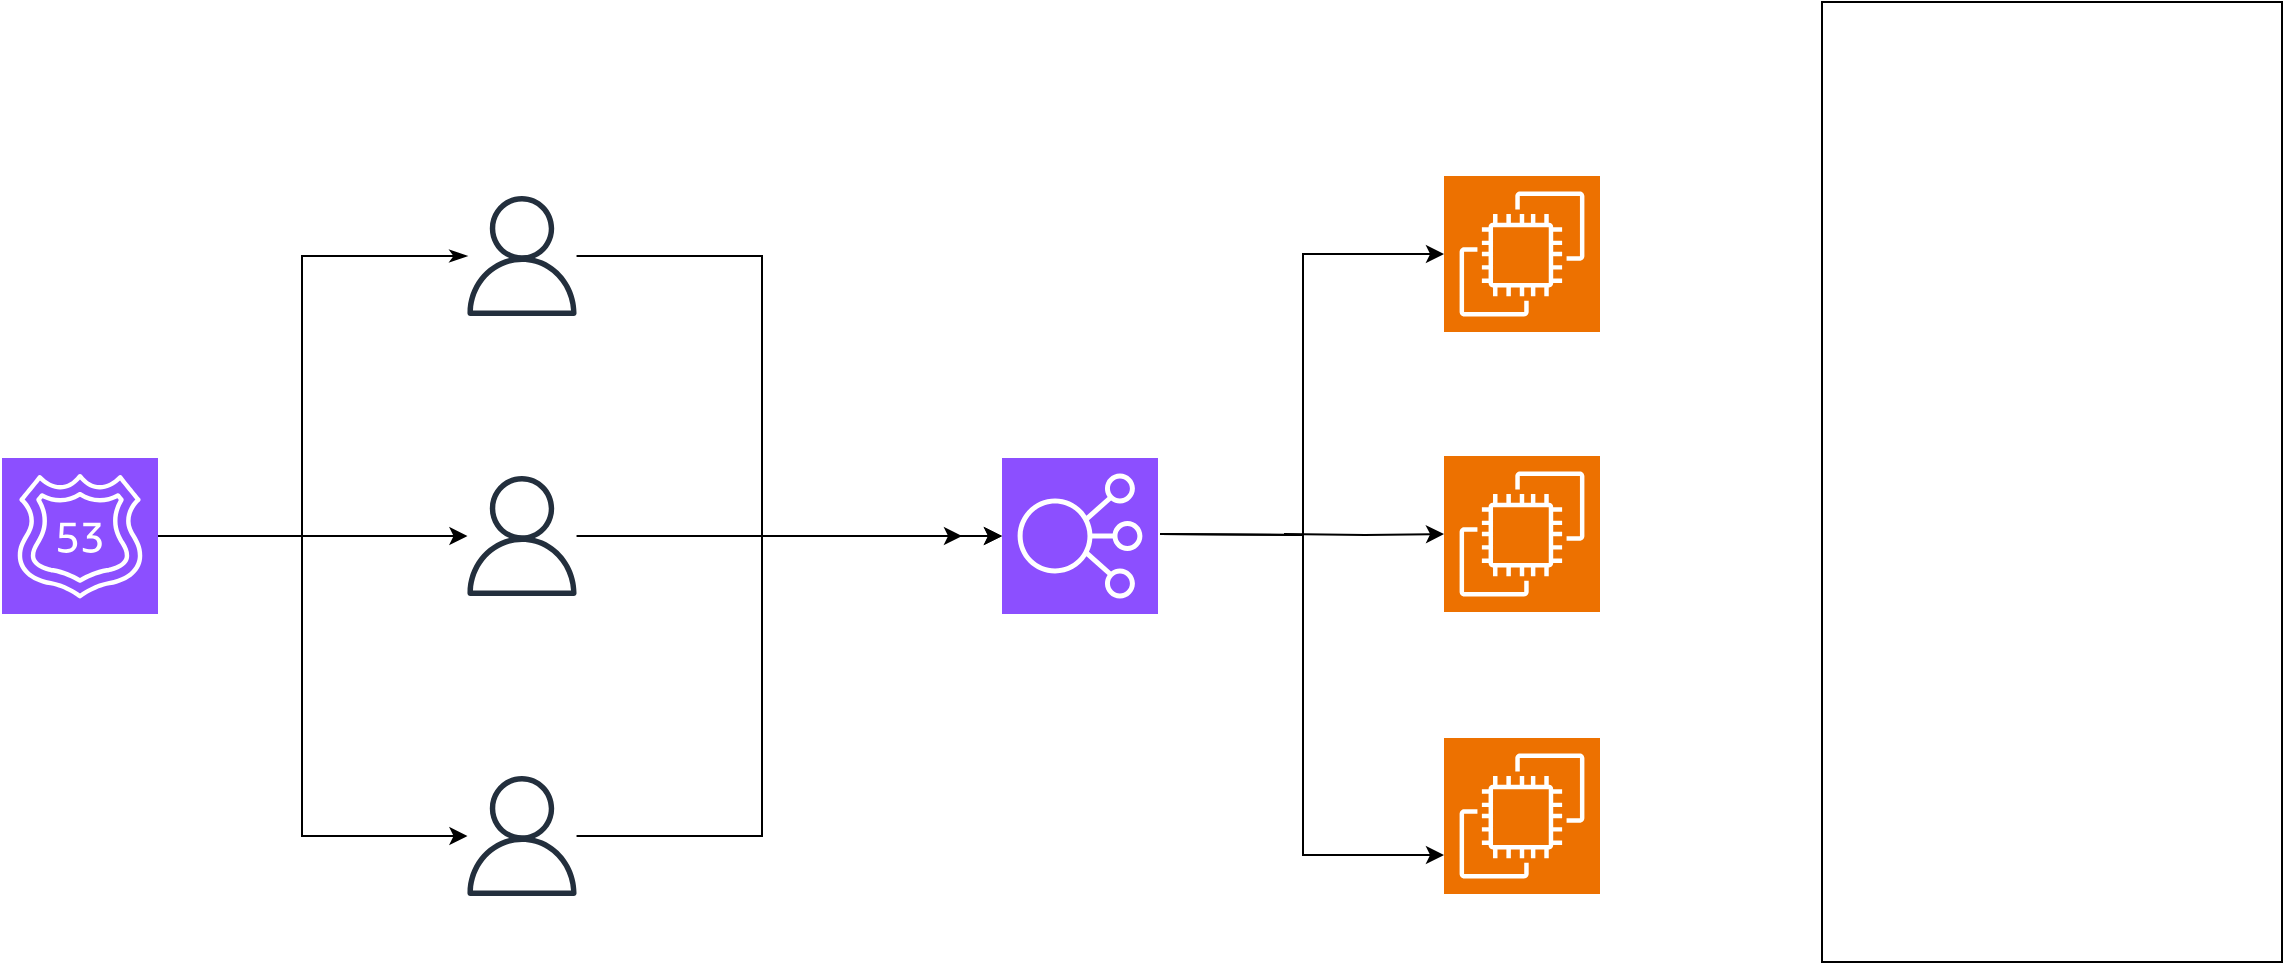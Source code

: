 <mxfile version="26.0.5">
  <diagram name="Page-1" id="SURgXdEFoWXfMZTUuhsN">
    <mxGraphModel dx="934" dy="956" grid="1" gridSize="10" guides="1" tooltips="1" connect="1" arrows="1" fold="1" page="0" pageScale="1" pageWidth="850" pageHeight="1100" math="0" shadow="0">
      <root>
        <mxCell id="0" />
        <mxCell id="1" parent="0" />
        <mxCell id="6eS_3LQPDcQj6UJ_gfy4-5" style="edgeStyle=elbowEdgeStyle;rounded=0;orthogonalLoop=1;jettySize=auto;html=1;strokeWidth=1;endArrow=classicThin;endFill=1;" edge="1" parent="1" source="6eS_3LQPDcQj6UJ_gfy4-1" target="6eS_3LQPDcQj6UJ_gfy4-2">
          <mxGeometry relative="1" as="geometry">
            <mxPoint x="180" y="110" as="targetPoint" />
            <Array as="points">
              <mxPoint x="180" y="200" />
            </Array>
          </mxGeometry>
        </mxCell>
        <mxCell id="6eS_3LQPDcQj6UJ_gfy4-6" style="edgeStyle=orthogonalEdgeStyle;rounded=0;orthogonalLoop=1;jettySize=auto;html=1;" edge="1" parent="1" source="6eS_3LQPDcQj6UJ_gfy4-1" target="6eS_3LQPDcQj6UJ_gfy4-3">
          <mxGeometry relative="1" as="geometry" />
        </mxCell>
        <mxCell id="6eS_3LQPDcQj6UJ_gfy4-7" style="edgeStyle=orthogonalEdgeStyle;rounded=0;orthogonalLoop=1;jettySize=auto;html=1;" edge="1" parent="1" source="6eS_3LQPDcQj6UJ_gfy4-1" target="6eS_3LQPDcQj6UJ_gfy4-4">
          <mxGeometry relative="1" as="geometry">
            <Array as="points">
              <mxPoint x="180" y="240" />
              <mxPoint x="180" y="390" />
            </Array>
          </mxGeometry>
        </mxCell>
        <mxCell id="6eS_3LQPDcQj6UJ_gfy4-1" value="" style="sketch=0;points=[[0,0,0],[0.25,0,0],[0.5,0,0],[0.75,0,0],[1,0,0],[0,1,0],[0.25,1,0],[0.5,1,0],[0.75,1,0],[1,1,0],[0,0.25,0],[0,0.5,0],[0,0.75,0],[1,0.25,0],[1,0.5,0],[1,0.75,0]];outlineConnect=0;fontColor=#232F3E;fillColor=#8C4FFF;strokeColor=#ffffff;dashed=0;verticalLabelPosition=bottom;verticalAlign=top;align=center;html=1;fontSize=12;fontStyle=0;aspect=fixed;shape=mxgraph.aws4.resourceIcon;resIcon=mxgraph.aws4.route_53;" vertex="1" parent="1">
          <mxGeometry x="30" y="201" width="78" height="78" as="geometry" />
        </mxCell>
        <mxCell id="6eS_3LQPDcQj6UJ_gfy4-12" style="edgeStyle=orthogonalEdgeStyle;rounded=0;orthogonalLoop=1;jettySize=auto;html=1;" edge="1" parent="1" source="6eS_3LQPDcQj6UJ_gfy4-2" target="6eS_3LQPDcQj6UJ_gfy4-11">
          <mxGeometry relative="1" as="geometry">
            <Array as="points">
              <mxPoint x="410" y="100" />
              <mxPoint x="410" y="240" />
            </Array>
          </mxGeometry>
        </mxCell>
        <mxCell id="6eS_3LQPDcQj6UJ_gfy4-2" value="" style="sketch=0;outlineConnect=0;fontColor=#232F3E;gradientColor=none;fillColor=#232F3D;strokeColor=none;dashed=0;verticalLabelPosition=bottom;verticalAlign=top;align=center;html=1;fontSize=12;fontStyle=0;aspect=fixed;pointerEvents=1;shape=mxgraph.aws4.user;" vertex="1" parent="1">
          <mxGeometry x="260" y="70" width="60" height="60" as="geometry" />
        </mxCell>
        <mxCell id="6eS_3LQPDcQj6UJ_gfy4-13" style="edgeStyle=orthogonalEdgeStyle;rounded=0;orthogonalLoop=1;jettySize=auto;html=1;" edge="1" parent="1" source="6eS_3LQPDcQj6UJ_gfy4-3" target="6eS_3LQPDcQj6UJ_gfy4-11">
          <mxGeometry relative="1" as="geometry" />
        </mxCell>
        <mxCell id="6eS_3LQPDcQj6UJ_gfy4-3" value="" style="sketch=0;outlineConnect=0;fontColor=#232F3E;gradientColor=none;fillColor=#232F3D;strokeColor=none;dashed=0;verticalLabelPosition=bottom;verticalAlign=top;align=center;html=1;fontSize=12;fontStyle=0;aspect=fixed;pointerEvents=1;shape=mxgraph.aws4.user;" vertex="1" parent="1">
          <mxGeometry x="260" y="210" width="60" height="60" as="geometry" />
        </mxCell>
        <mxCell id="6eS_3LQPDcQj6UJ_gfy4-14" style="edgeStyle=orthogonalEdgeStyle;rounded=0;orthogonalLoop=1;jettySize=auto;html=1;" edge="1" parent="1" source="6eS_3LQPDcQj6UJ_gfy4-4">
          <mxGeometry relative="1" as="geometry">
            <mxPoint x="510.0" y="240" as="targetPoint" />
            <Array as="points">
              <mxPoint x="410" y="390" />
              <mxPoint x="410" y="240" />
            </Array>
          </mxGeometry>
        </mxCell>
        <mxCell id="6eS_3LQPDcQj6UJ_gfy4-4" value="" style="sketch=0;outlineConnect=0;fontColor=#232F3E;gradientColor=none;fillColor=#232F3D;strokeColor=none;dashed=0;verticalLabelPosition=bottom;verticalAlign=top;align=center;html=1;fontSize=12;fontStyle=0;aspect=fixed;pointerEvents=1;shape=mxgraph.aws4.user;" vertex="1" parent="1">
          <mxGeometry x="260" y="360" width="60" height="60" as="geometry" />
        </mxCell>
        <mxCell id="6eS_3LQPDcQj6UJ_gfy4-18" style="edgeStyle=orthogonalEdgeStyle;rounded=0;orthogonalLoop=1;jettySize=auto;html=1;entryX=0;entryY=0.5;entryDx=0;entryDy=0;entryPerimeter=0;" edge="1" parent="1" target="6eS_3LQPDcQj6UJ_gfy4-15">
          <mxGeometry relative="1" as="geometry">
            <mxPoint x="661.0" y="89" as="targetPoint" />
            <mxPoint x="609.0" y="239" as="sourcePoint" />
          </mxGeometry>
        </mxCell>
        <mxCell id="6eS_3LQPDcQj6UJ_gfy4-11" value="" style="sketch=0;points=[[0,0,0],[0.25,0,0],[0.5,0,0],[0.75,0,0],[1,0,0],[0,1,0],[0.25,1,0],[0.5,1,0],[0.75,1,0],[1,1,0],[0,0.25,0],[0,0.5,0],[0,0.75,0],[1,0.25,0],[1,0.5,0],[1,0.75,0]];outlineConnect=0;fontColor=#232F3E;fillColor=#8C4FFF;strokeColor=#ffffff;dashed=0;verticalLabelPosition=bottom;verticalAlign=top;align=center;html=1;fontSize=12;fontStyle=0;aspect=fixed;shape=mxgraph.aws4.resourceIcon;resIcon=mxgraph.aws4.elastic_load_balancing;" vertex="1" parent="1">
          <mxGeometry x="530" y="201" width="78" height="78" as="geometry" />
        </mxCell>
        <mxCell id="6eS_3LQPDcQj6UJ_gfy4-15" value="" style="sketch=0;points=[[0,0,0],[0.25,0,0],[0.5,0,0],[0.75,0,0],[1,0,0],[0,1,0],[0.25,1,0],[0.5,1,0],[0.75,1,0],[1,1,0],[0,0.25,0],[0,0.5,0],[0,0.75,0],[1,0.25,0],[1,0.5,0],[1,0.75,0]];outlineConnect=0;fontColor=#232F3E;fillColor=#ED7100;strokeColor=#ffffff;dashed=0;verticalLabelPosition=bottom;verticalAlign=top;align=center;html=1;fontSize=12;fontStyle=0;aspect=fixed;shape=mxgraph.aws4.resourceIcon;resIcon=mxgraph.aws4.ec2;" vertex="1" parent="1">
          <mxGeometry x="751" y="60" width="78" height="78" as="geometry" />
        </mxCell>
        <mxCell id="6eS_3LQPDcQj6UJ_gfy4-16" value="" style="sketch=0;points=[[0,0,0],[0.25,0,0],[0.5,0,0],[0.75,0,0],[1,0,0],[0,1,0],[0.25,1,0],[0.5,1,0],[0.75,1,0],[1,1,0],[0,0.25,0],[0,0.5,0],[0,0.75,0],[1,0.25,0],[1,0.5,0],[1,0.75,0]];outlineConnect=0;fontColor=#232F3E;fillColor=#ED7100;strokeColor=#ffffff;dashed=0;verticalLabelPosition=bottom;verticalAlign=top;align=center;html=1;fontSize=12;fontStyle=0;aspect=fixed;shape=mxgraph.aws4.resourceIcon;resIcon=mxgraph.aws4.ec2;" vertex="1" parent="1">
          <mxGeometry x="751" y="200" width="78" height="78" as="geometry" />
        </mxCell>
        <mxCell id="6eS_3LQPDcQj6UJ_gfy4-21" value="" style="rounded=0;whiteSpace=wrap;html=1;" vertex="1" parent="1">
          <mxGeometry x="940" y="-27" width="230" height="480" as="geometry" />
        </mxCell>
        <mxCell id="6eS_3LQPDcQj6UJ_gfy4-17" value="" style="sketch=0;points=[[0,0,0],[0.25,0,0],[0.5,0,0],[0.75,0,0],[1,0,0],[0,1,0],[0.25,1,0],[0.5,1,0],[0.75,1,0],[1,1,0],[0,0.25,0],[0,0.5,0],[0,0.75,0],[1,0.25,0],[1,0.5,0],[1,0.75,0]];outlineConnect=0;fontColor=#232F3E;fillColor=#ED7100;strokeColor=#ffffff;dashed=0;verticalLabelPosition=bottom;verticalAlign=top;align=center;html=1;fontSize=12;fontStyle=0;aspect=fixed;shape=mxgraph.aws4.resourceIcon;resIcon=mxgraph.aws4.ec2;" vertex="1" parent="1">
          <mxGeometry x="751" y="341" width="78" height="78" as="geometry" />
        </mxCell>
        <mxCell id="6eS_3LQPDcQj6UJ_gfy4-19" style="edgeStyle=orthogonalEdgeStyle;rounded=0;orthogonalLoop=1;jettySize=auto;html=1;entryX=0;entryY=0.5;entryDx=0;entryDy=0;entryPerimeter=0;" edge="1" parent="1" target="6eS_3LQPDcQj6UJ_gfy4-16">
          <mxGeometry relative="1" as="geometry">
            <mxPoint x="671" y="239" as="sourcePoint" />
          </mxGeometry>
        </mxCell>
        <mxCell id="6eS_3LQPDcQj6UJ_gfy4-20" style="edgeStyle=orthogonalEdgeStyle;rounded=0;orthogonalLoop=1;jettySize=auto;html=1;entryX=0;entryY=0.75;entryDx=0;entryDy=0;entryPerimeter=0;" edge="1" parent="1" target="6eS_3LQPDcQj6UJ_gfy4-17">
          <mxGeometry relative="1" as="geometry">
            <mxPoint x="609.0" y="239" as="sourcePoint" />
          </mxGeometry>
        </mxCell>
      </root>
    </mxGraphModel>
  </diagram>
</mxfile>
